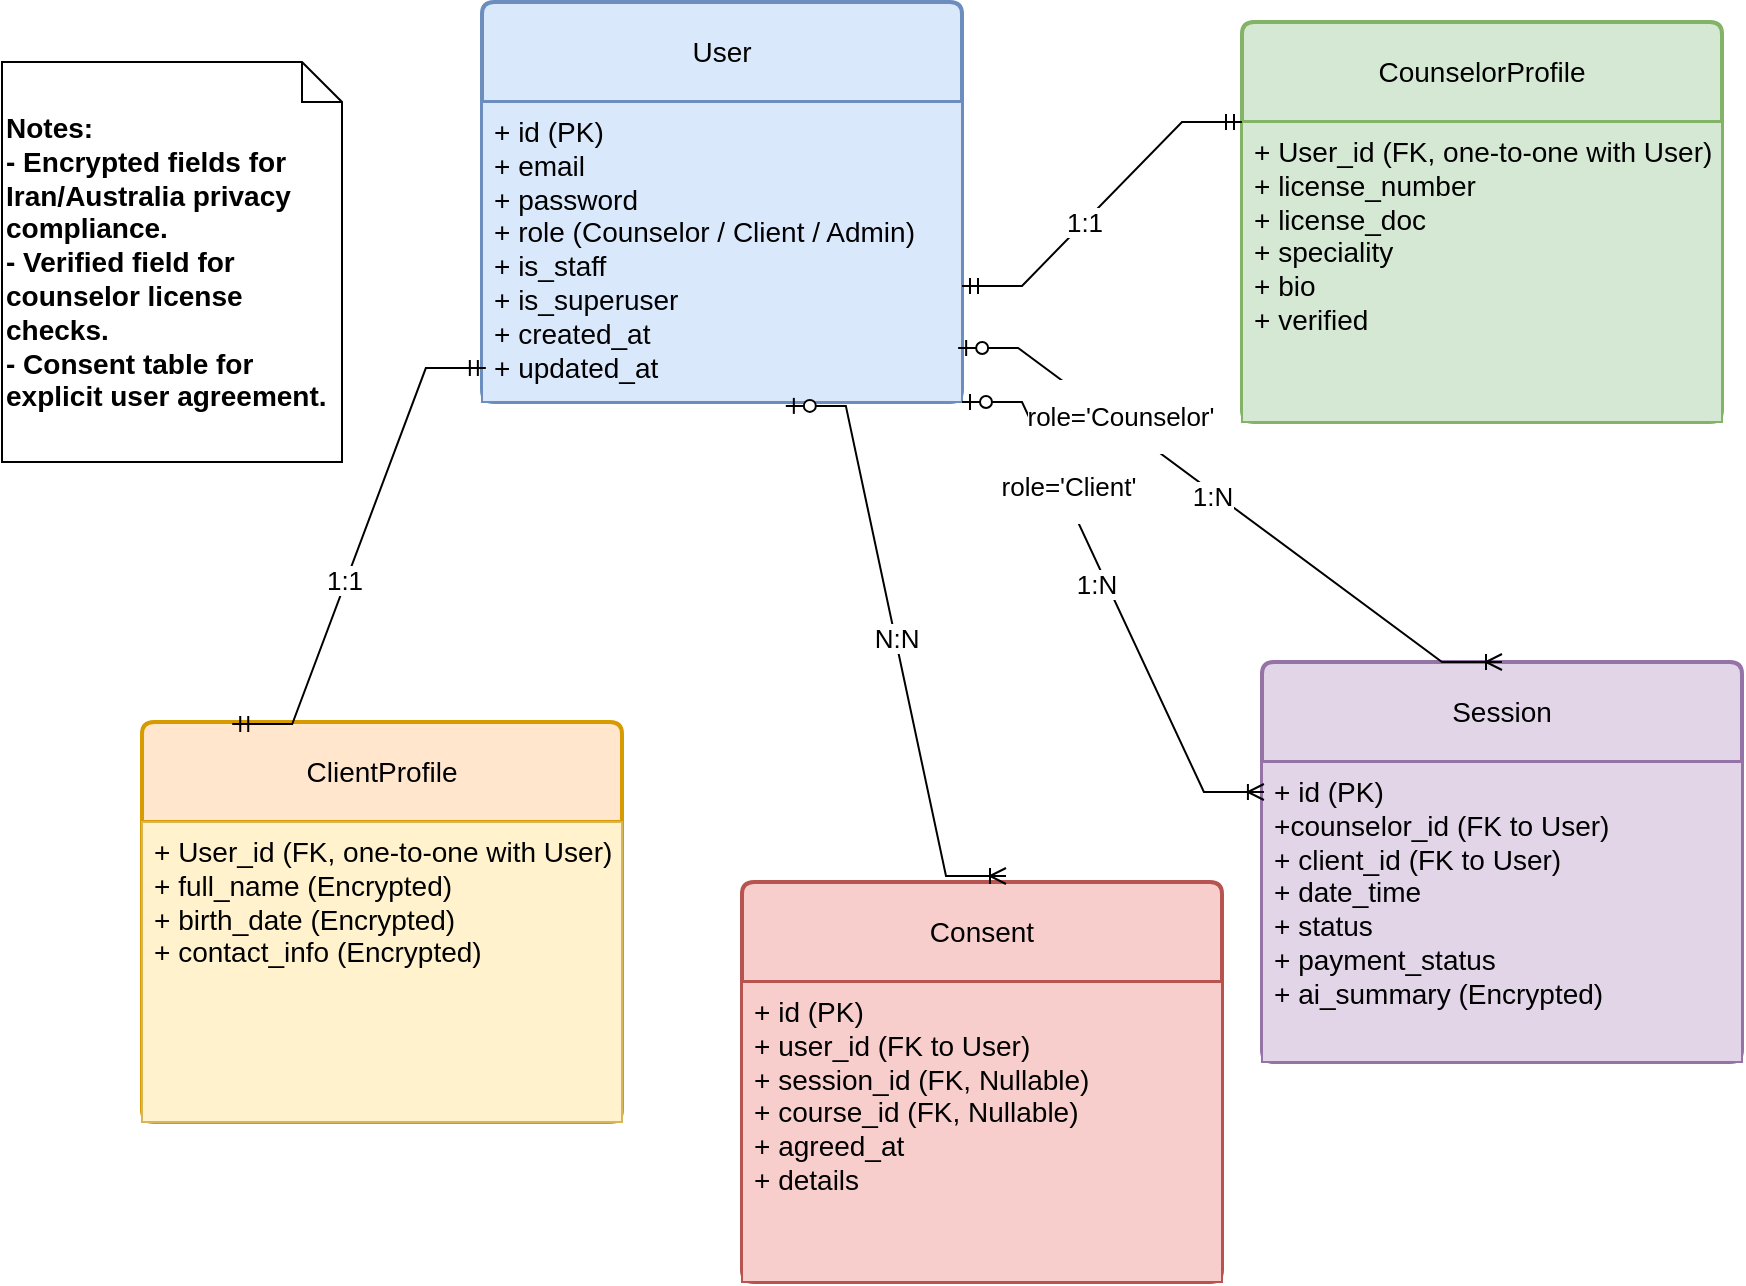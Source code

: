 <mxfile version="28.1.1">
  <diagram name="Page-1" id="47283ZYyK1IHvcPyktLM">
    <mxGraphModel dx="872" dy="477" grid="1" gridSize="10" guides="1" tooltips="1" connect="1" arrows="1" fold="1" page="1" pageScale="1" pageWidth="850" pageHeight="1100" math="0" shadow="0">
      <root>
        <mxCell id="0" />
        <mxCell id="1" parent="0" />
        <mxCell id="iT24Bgo5kjj-Bals2IcR-1" value="User" style="swimlane;childLayout=stackLayout;horizontal=1;startSize=50;horizontalStack=0;rounded=1;fontSize=14;fontStyle=0;strokeWidth=2;resizeParent=0;resizeLast=1;shadow=0;dashed=0;align=center;arcSize=4;whiteSpace=wrap;html=1;fillColor=#dae8fc;strokeColor=#6c8ebf;" vertex="1" parent="1">
          <mxGeometry x="260" y="30" width="240" height="200" as="geometry" />
        </mxCell>
        <mxCell id="iT24Bgo5kjj-Bals2IcR-2" value="&lt;font style=&quot;font-size: 14px;&quot;&gt;+ id (PK)&lt;/font&gt;&lt;div&gt;&lt;font style=&quot;font-size: 14px;&quot;&gt;+ email&lt;/font&gt;&lt;/div&gt;&lt;div&gt;&lt;font style=&quot;font-size: 14px;&quot;&gt;+ password&lt;/font&gt;&lt;/div&gt;&lt;div&gt;&lt;font style=&quot;font-size: 14px;&quot;&gt;+ role (Counselor / Client / Admin)&lt;/font&gt;&lt;/div&gt;&lt;div&gt;&lt;font style=&quot;font-size: 14px;&quot;&gt;+ is_staff&lt;/font&gt;&lt;/div&gt;&lt;div&gt;&lt;font style=&quot;font-size: 14px;&quot;&gt;+ is_superuser&lt;/font&gt;&lt;/div&gt;&lt;div&gt;&lt;font style=&quot;font-size: 14px;&quot;&gt;+ created_at&lt;/font&gt;&lt;/div&gt;&lt;div&gt;&lt;font style=&quot;font-size: 14px;&quot;&gt;+ updated_at&lt;/font&gt;&lt;/div&gt;&lt;div&gt;&lt;font style=&quot;font-size: 14px;&quot;&gt;&lt;br&gt;&lt;/font&gt;&lt;/div&gt;&lt;div&gt;&lt;br&gt;&lt;/div&gt;" style="align=left;strokeColor=#6c8ebf;fillColor=#dae8fc;spacingLeft=4;spacingRight=4;fontSize=12;verticalAlign=top;resizable=0;rotatable=0;part=1;html=1;whiteSpace=wrap;" vertex="1" parent="iT24Bgo5kjj-Bals2IcR-1">
          <mxGeometry y="50" width="240" height="150" as="geometry" />
        </mxCell>
        <mxCell id="iT24Bgo5kjj-Bals2IcR-5" value="CounselorProfile" style="swimlane;childLayout=stackLayout;horizontal=1;startSize=50;horizontalStack=0;rounded=1;fontSize=14;fontStyle=0;strokeWidth=2;resizeParent=0;resizeLast=1;shadow=0;dashed=0;align=center;arcSize=4;whiteSpace=wrap;html=1;fillColor=#d5e8d4;strokeColor=#82b366;" vertex="1" parent="1">
          <mxGeometry x="640" y="40" width="240" height="200" as="geometry" />
        </mxCell>
        <mxCell id="iT24Bgo5kjj-Bals2IcR-6" value="&lt;font style=&quot;font-size: 14px;&quot;&gt;+ User_id (FK, one-to-one with User)&lt;/font&gt;&lt;div&gt;&lt;font style=&quot;font-size: 14px;&quot;&gt;+ license_number&lt;/font&gt;&lt;/div&gt;&lt;div&gt;&lt;font style=&quot;font-size: 14px;&quot;&gt;+ license_doc&lt;/font&gt;&lt;/div&gt;&lt;div&gt;&lt;font style=&quot;font-size: 14px;&quot;&gt;+ speciality&lt;/font&gt;&lt;/div&gt;&lt;div&gt;&lt;font style=&quot;font-size: 14px;&quot;&gt;+ bio&lt;/font&gt;&lt;/div&gt;&lt;div&gt;&lt;font style=&quot;font-size: 14px;&quot;&gt;+ verified&lt;/font&gt;&lt;/div&gt;" style="align=left;strokeColor=#82b366;fillColor=#d5e8d4;spacingLeft=4;spacingRight=4;fontSize=12;verticalAlign=top;resizable=0;rotatable=0;part=1;html=1;whiteSpace=wrap;" vertex="1" parent="iT24Bgo5kjj-Bals2IcR-5">
          <mxGeometry y="50" width="240" height="150" as="geometry" />
        </mxCell>
        <mxCell id="iT24Bgo5kjj-Bals2IcR-7" value="ClientProfile" style="swimlane;childLayout=stackLayout;horizontal=1;startSize=50;horizontalStack=0;rounded=1;fontSize=14;fontStyle=0;strokeWidth=2;resizeParent=0;resizeLast=1;shadow=0;dashed=0;align=center;arcSize=4;whiteSpace=wrap;html=1;fillColor=#ffe6cc;strokeColor=#d79b00;" vertex="1" parent="1">
          <mxGeometry x="90" y="390" width="240" height="200" as="geometry" />
        </mxCell>
        <mxCell id="iT24Bgo5kjj-Bals2IcR-8" value="&lt;div&gt;&lt;font style=&quot;font-size: 14px;&quot;&gt;+ User_id (FK, one-to-one with User)&lt;/font&gt;&lt;/div&gt;&lt;div&gt;&lt;font style=&quot;font-size: 14px;&quot;&gt;+&amp;nbsp;&lt;span style=&quot;white-space-collapse: preserve; background-color: transparent; color: light-dark(rgb(0, 0, 0), rgb(255, 255, 255));&quot;&gt;full_name (Encrypted)&lt;/span&gt;&lt;/font&gt;&lt;/div&gt;&lt;div&gt;&lt;font style=&quot;font-size: 14px;&quot;&gt;&lt;span style=&quot;white-space-collapse: preserve; background-color: transparent; color: light-dark(rgb(0, 0, 0), rgb(255, 255, 255));&quot;&gt;+ &lt;/span&gt;&lt;span style=&quot;white-space-collapse: preserve; background-color: transparent; color: light-dark(rgb(0, 0, 0), rgb(255, 255, 255));&quot;&gt;birth_date (Encrypted)&lt;/span&gt;&lt;/font&gt;&lt;/div&gt;&lt;div&gt;&lt;font style=&quot;font-size: 14px;&quot;&gt;&lt;span style=&quot;white-space-collapse: preserve; background-color: transparent; color: light-dark(rgb(0, 0, 0), rgb(255, 255, 255));&quot;&gt;+ &lt;/span&gt;&lt;span style=&quot;white-space-collapse: preserve; background-color: transparent; color: light-dark(rgb(0, 0, 0), rgb(255, 255, 255));&quot;&gt;contact_info (Encrypted)&lt;/span&gt;&lt;/font&gt;&lt;/div&gt;" style="align=left;strokeColor=#d6b656;fillColor=#fff2cc;spacingLeft=4;spacingRight=4;fontSize=12;verticalAlign=top;resizable=0;rotatable=0;part=1;html=1;whiteSpace=wrap;" vertex="1" parent="iT24Bgo5kjj-Bals2IcR-7">
          <mxGeometry y="50" width="240" height="150" as="geometry" />
        </mxCell>
        <mxCell id="iT24Bgo5kjj-Bals2IcR-9" value="Consent" style="swimlane;childLayout=stackLayout;horizontal=1;startSize=50;horizontalStack=0;rounded=1;fontSize=14;fontStyle=0;strokeWidth=2;resizeParent=0;resizeLast=1;shadow=0;dashed=0;align=center;arcSize=4;whiteSpace=wrap;html=1;fillColor=#f8cecc;strokeColor=#b85450;" vertex="1" parent="1">
          <mxGeometry x="390" y="470" width="240" height="200" as="geometry" />
        </mxCell>
        <mxCell id="iT24Bgo5kjj-Bals2IcR-10" value="&lt;font style=&quot;font-size: 14px;&quot;&gt;+&amp;nbsp;&lt;span style=&quot;background-color: transparent; color: light-dark(rgb(0, 0, 0), rgb(255, 255, 255));&quot;&gt;id (PK)&lt;br&gt;&lt;/span&gt;&lt;/font&gt;&lt;div&gt;&lt;font style=&quot;font-size: 14px;&quot;&gt;&lt;span style=&quot;background-color: transparent; color: light-dark(rgb(0, 0, 0), rgb(255, 255, 255));&quot;&gt;+&amp;nbsp;&lt;/span&gt;&lt;span style=&quot;background-color: transparent; color: light-dark(rgb(0, 0, 0), rgb(255, 255, 255));&quot;&gt;user_id (FK to User)&lt;br&gt;&lt;/span&gt;&lt;/font&gt;&lt;/div&gt;&lt;div&gt;&lt;font style=&quot;font-size: 14px;&quot;&gt;&lt;span style=&quot;background-color: transparent; color: light-dark(rgb(0, 0, 0), rgb(255, 255, 255));&quot;&gt;+&amp;nbsp;&lt;/span&gt;&lt;span style=&quot;background-color: transparent; color: light-dark(rgb(0, 0, 0), rgb(255, 255, 255));&quot;&gt;session_id (FK, Nullable)&lt;br&gt;&lt;/span&gt;&lt;/font&gt;&lt;/div&gt;&lt;div&gt;&lt;font style=&quot;font-size: 14px;&quot;&gt;&lt;span style=&quot;background-color: transparent; color: light-dark(rgb(0, 0, 0), rgb(255, 255, 255));&quot;&gt;+&amp;nbsp;&lt;/span&gt;&lt;span style=&quot;background-color: transparent; color: light-dark(rgb(0, 0, 0), rgb(255, 255, 255));&quot;&gt;course_id (FK, Nullable)&lt;/span&gt;&lt;/font&gt;&lt;/div&gt;&lt;div&gt;&lt;font style=&quot;font-size: 14px;&quot;&gt;&lt;span style=&quot;background-color: transparent; color: light-dark(rgb(0, 0, 0), rgb(255, 255, 255));&quot;&gt;+&amp;nbsp;&lt;/span&gt;&lt;span style=&quot;background-color: transparent; color: light-dark(rgb(0, 0, 0), rgb(255, 255, 255));&quot;&gt;agreed_at&lt;/span&gt;&lt;/font&gt;&lt;/div&gt;&lt;div&gt;&lt;font style=&quot;font-size: 14px;&quot;&gt;&lt;span style=&quot;background-color: transparent; color: light-dark(rgb(0, 0, 0), rgb(255, 255, 255));&quot;&gt;+&amp;nbsp;&lt;/span&gt;&lt;span style=&quot;white-space-collapse: preserve; background-color: transparent; color: light-dark(rgb(0, 0, 0), rgb(255, 255, 255));&quot;&gt;details&lt;/span&gt;&lt;/font&gt;&lt;/div&gt;" style="align=left;strokeColor=#b85450;fillColor=#f8cecc;spacingLeft=4;spacingRight=4;fontSize=12;verticalAlign=top;resizable=0;rotatable=0;part=1;html=1;whiteSpace=wrap;" vertex="1" parent="iT24Bgo5kjj-Bals2IcR-9">
          <mxGeometry y="50" width="240" height="150" as="geometry" />
        </mxCell>
        <mxCell id="iT24Bgo5kjj-Bals2IcR-11" value="&lt;p style=&quot;white-space-collapse: preserve;&quot; dir=&quot;auto&quot;&gt;Session&lt;/p&gt;" style="swimlane;childLayout=stackLayout;horizontal=1;startSize=50;horizontalStack=0;rounded=1;fontSize=14;fontStyle=0;strokeWidth=2;resizeParent=0;resizeLast=1;shadow=0;dashed=0;align=center;arcSize=4;whiteSpace=wrap;html=1;fillColor=#e1d5e7;strokeColor=#9673a6;" vertex="1" parent="1">
          <mxGeometry x="650" y="360" width="240" height="200" as="geometry" />
        </mxCell>
        <mxCell id="iT24Bgo5kjj-Bals2IcR-12" value="&lt;font style=&quot;font-size: 14px;&quot;&gt;+&amp;nbsp;&lt;span style=&quot;background-color: transparent; color: light-dark(rgb(0, 0, 0), rgb(255, 255, 255));&quot;&gt;id (PK)&lt;/span&gt;&lt;/font&gt;&lt;div&gt;&lt;font style=&quot;font-size: 14px;&quot;&gt;&lt;span style=&quot;background-color: transparent; color: light-dark(rgb(0, 0, 0), rgb(255, 255, 255));&quot;&gt;+&lt;/span&gt;&lt;span style=&quot;background-color: transparent; color: light-dark(rgb(0, 0, 0), rgb(255, 255, 255));&quot;&gt;counselor_id (FK to User)&lt;br&gt;&lt;/span&gt;&lt;/font&gt;&lt;/div&gt;&lt;div&gt;&lt;font style=&quot;font-size: 14px;&quot;&gt;&lt;span style=&quot;background-color: transparent; color: light-dark(rgb(0, 0, 0), rgb(255, 255, 255));&quot;&gt;+&amp;nbsp;&lt;/span&gt;&lt;span style=&quot;background-color: transparent; color: light-dark(rgb(0, 0, 0), rgb(255, 255, 255));&quot;&gt;client_id (FK to User)&lt;br&gt;&lt;/span&gt;&lt;/font&gt;&lt;/div&gt;&lt;div&gt;&lt;font style=&quot;font-size: 14px;&quot;&gt;&lt;span style=&quot;background-color: transparent; color: light-dark(rgb(0, 0, 0), rgb(255, 255, 255));&quot;&gt;+&amp;nbsp;&lt;/span&gt;&lt;span style=&quot;background-color: transparent; color: light-dark(rgb(0, 0, 0), rgb(255, 255, 255));&quot;&gt;date_time&lt;br&gt;&lt;/span&gt;&lt;/font&gt;&lt;/div&gt;&lt;div&gt;&lt;font style=&quot;font-size: 14px;&quot;&gt;&lt;span style=&quot;background-color: transparent; color: light-dark(rgb(0, 0, 0), rgb(255, 255, 255));&quot;&gt;+&amp;nbsp;&lt;/span&gt;&lt;span style=&quot;white-space-collapse: preserve; background-color: transparent; color: light-dark(rgb(0, 0, 0), rgb(255, 255, 255));&quot;&gt;status&lt;/span&gt;&lt;/font&gt;&lt;/div&gt;&lt;div&gt;&lt;font style=&quot;font-size: 14px;&quot;&gt;&lt;span style=&quot;white-space-collapse: preserve; background-color: transparent; color: light-dark(rgb(0, 0, 0), rgb(255, 255, 255));&quot;&gt;+ &lt;/span&gt;&lt;span style=&quot;white-space-collapse: preserve; background-color: transparent; color: light-dark(rgb(0, 0, 0), rgb(255, 255, 255));&quot;&gt;payment_status&lt;/span&gt;&lt;/font&gt;&lt;/div&gt;&lt;div&gt;&lt;font style=&quot;font-size: 14px;&quot;&gt;&lt;span style=&quot;white-space-collapse: preserve; background-color: transparent; color: light-dark(rgb(0, 0, 0), rgb(255, 255, 255));&quot;&gt;+ &lt;/span&gt;&lt;span style=&quot;white-space-collapse: preserve; background-color: transparent; color: light-dark(rgb(0, 0, 0), rgb(255, 255, 255));&quot;&gt;ai_summary (Encrypted)&lt;/span&gt;&lt;/font&gt;&lt;/div&gt;" style="align=left;strokeColor=#9673a6;fillColor=#e1d5e7;spacingLeft=4;spacingRight=4;fontSize=12;verticalAlign=top;resizable=0;rotatable=0;part=1;html=1;whiteSpace=wrap;" vertex="1" parent="iT24Bgo5kjj-Bals2IcR-11">
          <mxGeometry y="50" width="240" height="150" as="geometry" />
        </mxCell>
        <mxCell id="iT24Bgo5kjj-Bals2IcR-15" value="" style="edgeStyle=entityRelationEdgeStyle;fontSize=12;html=1;endArrow=ERmandOne;startArrow=ERmandOne;rounded=0;entryX=0.008;entryY=0.887;entryDx=0;entryDy=0;entryPerimeter=0;exitX=0.188;exitY=0.005;exitDx=0;exitDy=0;exitPerimeter=0;" edge="1" parent="1" source="iT24Bgo5kjj-Bals2IcR-7" target="iT24Bgo5kjj-Bals2IcR-2">
          <mxGeometry width="100" height="100" relative="1" as="geometry">
            <mxPoint x="20" y="334" as="sourcePoint" />
            <mxPoint x="177" y="240" as="targetPoint" />
          </mxGeometry>
        </mxCell>
        <mxCell id="iT24Bgo5kjj-Bals2IcR-16" value="&lt;font style=&quot;font-size: 13px;&quot;&gt;1:1&lt;/font&gt;" style="edgeLabel;html=1;align=center;verticalAlign=middle;resizable=0;points=[];" vertex="1" connectable="0" parent="iT24Bgo5kjj-Bals2IcR-15">
          <mxGeometry x="-0.144" y="1" relative="1" as="geometry">
            <mxPoint as="offset" />
          </mxGeometry>
        </mxCell>
        <mxCell id="iT24Bgo5kjj-Bals2IcR-13" value="" style="edgeStyle=entityRelationEdgeStyle;fontSize=12;html=1;endArrow=ERmandOne;startArrow=ERmandOne;rounded=0;entryX=0;entryY=0;entryDx=0;entryDy=0;exitX=1;exitY=0.613;exitDx=0;exitDy=0;exitPerimeter=0;" edge="1" parent="1" source="iT24Bgo5kjj-Bals2IcR-2" target="iT24Bgo5kjj-Bals2IcR-6">
          <mxGeometry width="100" height="100" relative="1" as="geometry">
            <mxPoint x="410" y="176.97" as="sourcePoint" />
            <mxPoint x="567.12" y="83.02" as="targetPoint" />
          </mxGeometry>
        </mxCell>
        <mxCell id="iT24Bgo5kjj-Bals2IcR-14" value="&lt;font style=&quot;font-size: 13px;&quot;&gt;1:1&lt;/font&gt;" style="edgeLabel;html=1;align=center;verticalAlign=middle;resizable=0;points=[];" vertex="1" connectable="0" parent="iT24Bgo5kjj-Bals2IcR-13">
          <mxGeometry x="-0.144" y="1" relative="1" as="geometry">
            <mxPoint as="offset" />
          </mxGeometry>
        </mxCell>
        <mxCell id="iT24Bgo5kjj-Bals2IcR-19" value="" style="edgeStyle=entityRelationEdgeStyle;fontSize=12;html=1;endArrow=ERoneToMany;startArrow=ERzeroToOne;rounded=0;exitX=1;exitY=1;exitDx=0;exitDy=0;entryX=0.004;entryY=0.1;entryDx=0;entryDy=0;entryPerimeter=0;" edge="1" parent="1" source="iT24Bgo5kjj-Bals2IcR-2" target="iT24Bgo5kjj-Bals2IcR-12">
          <mxGeometry width="100" height="100" relative="1" as="geometry">
            <mxPoint x="420" y="300" as="sourcePoint" />
            <mxPoint x="520" y="200" as="targetPoint" />
          </mxGeometry>
        </mxCell>
        <mxCell id="iT24Bgo5kjj-Bals2IcR-26" value="&lt;p style=&quot;white-space: pre-wrap;&quot; dir=&quot;auto&quot;&gt;&lt;font style=&quot;font-size: 13px;&quot;&gt;role=&#39;Client&lt;/font&gt;&lt;span style=&quot;font-size: 13px; background-color: light-dark(#ffffff, var(--ge-dark-color, #121212)); color: light-dark(rgb(0, 0, 0), rgb(255, 255, 255));&quot;&gt;&#39;&lt;/span&gt;&lt;/p&gt;" style="edgeLabel;html=1;align=center;verticalAlign=middle;resizable=0;points=[];" vertex="1" connectable="0" parent="iT24Bgo5kjj-Bals2IcR-19">
          <mxGeometry x="-0.438" y="3" relative="1" as="geometry">
            <mxPoint as="offset" />
          </mxGeometry>
        </mxCell>
        <mxCell id="iT24Bgo5kjj-Bals2IcR-27" value="&lt;font style=&quot;font-size: 13px;&quot;&gt;1:N&lt;/font&gt;" style="edgeLabel;html=1;align=center;verticalAlign=middle;resizable=0;points=[];" vertex="1" connectable="0" parent="iT24Bgo5kjj-Bals2IcR-19">
          <mxGeometry x="-0.065" y="-1" relative="1" as="geometry">
            <mxPoint x="-4" y="1" as="offset" />
          </mxGeometry>
        </mxCell>
        <mxCell id="iT24Bgo5kjj-Bals2IcR-20" value="" style="edgeStyle=entityRelationEdgeStyle;fontSize=12;html=1;endArrow=ERoneToMany;startArrow=ERzeroToOne;rounded=0;exitX=0.633;exitY=1.013;exitDx=0;exitDy=0;entryX=0.55;entryY=-0.015;entryDx=0;entryDy=0;entryPerimeter=0;exitPerimeter=0;" edge="1" parent="1" source="iT24Bgo5kjj-Bals2IcR-2" target="iT24Bgo5kjj-Bals2IcR-9">
          <mxGeometry width="100" height="100" relative="1" as="geometry">
            <mxPoint x="370" y="243" as="sourcePoint" />
            <mxPoint x="572" y="374" as="targetPoint" />
          </mxGeometry>
        </mxCell>
        <mxCell id="iT24Bgo5kjj-Bals2IcR-31" value="&lt;font style=&quot;font-size: 13px;&quot;&gt;N:N&lt;/font&gt;" style="edgeLabel;html=1;align=center;verticalAlign=middle;resizable=0;points=[];" vertex="1" connectable="0" parent="iT24Bgo5kjj-Bals2IcR-20">
          <mxGeometry x="-0.014" relative="1" as="geometry">
            <mxPoint as="offset" />
          </mxGeometry>
        </mxCell>
        <mxCell id="iT24Bgo5kjj-Bals2IcR-28" value="" style="edgeStyle=entityRelationEdgeStyle;fontSize=12;html=1;endArrow=ERoneToMany;startArrow=ERzeroToOne;rounded=0;exitX=0.992;exitY=0.82;exitDx=0;exitDy=0;entryX=0.5;entryY=0;entryDx=0;entryDy=0;exitPerimeter=0;" edge="1" parent="1" source="iT24Bgo5kjj-Bals2IcR-2" target="iT24Bgo5kjj-Bals2IcR-11">
          <mxGeometry width="100" height="100" relative="1" as="geometry">
            <mxPoint x="430" y="210" as="sourcePoint" />
            <mxPoint x="632" y="341" as="targetPoint" />
          </mxGeometry>
        </mxCell>
        <mxCell id="iT24Bgo5kjj-Bals2IcR-29" value="&lt;p style=&quot;white-space: pre-wrap;&quot; dir=&quot;auto&quot;&gt;&lt;font style=&quot;font-size: 13px;&quot;&gt;role=&#39;Counselor&#39;&lt;/font&gt;&lt;/p&gt;" style="edgeLabel;html=1;align=center;verticalAlign=middle;resizable=0;points=[];" vertex="1" connectable="0" parent="iT24Bgo5kjj-Bals2IcR-28">
          <mxGeometry x="-0.438" y="3" relative="1" as="geometry">
            <mxPoint as="offset" />
          </mxGeometry>
        </mxCell>
        <mxCell id="iT24Bgo5kjj-Bals2IcR-30" value="&lt;font style=&quot;font-size: 13px;&quot;&gt;1:N&lt;/font&gt;" style="edgeLabel;html=1;align=center;verticalAlign=middle;resizable=0;points=[];" vertex="1" connectable="0" parent="iT24Bgo5kjj-Bals2IcR-28">
          <mxGeometry x="-0.065" y="-1" relative="1" as="geometry">
            <mxPoint y="1" as="offset" />
          </mxGeometry>
        </mxCell>
        <mxCell id="iT24Bgo5kjj-Bals2IcR-32" value="&lt;p&gt;&lt;b&gt;&lt;font style=&quot;font-size: 14px;&quot;&gt;Notes:&lt;br&gt;&lt;/font&gt;&lt;font style=&quot;font-size: 14px;&quot;&gt;- Encrypted fields for Iran/Australia privacy compliance.&lt;br&gt;&lt;/font&gt;&lt;font style=&quot;font-size: 14px;&quot;&gt;- Verified field for counselor license checks.&lt;br&gt;&lt;/font&gt;&lt;font style=&quot;font-size: 14px;&quot;&gt;- Consent table for explicit user agreement.&lt;/font&gt;&lt;/b&gt;&lt;/p&gt;" style="shape=note;size=20;whiteSpace=wrap;html=1;align=left;" vertex="1" parent="1">
          <mxGeometry x="20" y="60" width="170" height="200" as="geometry" />
        </mxCell>
      </root>
    </mxGraphModel>
  </diagram>
</mxfile>
